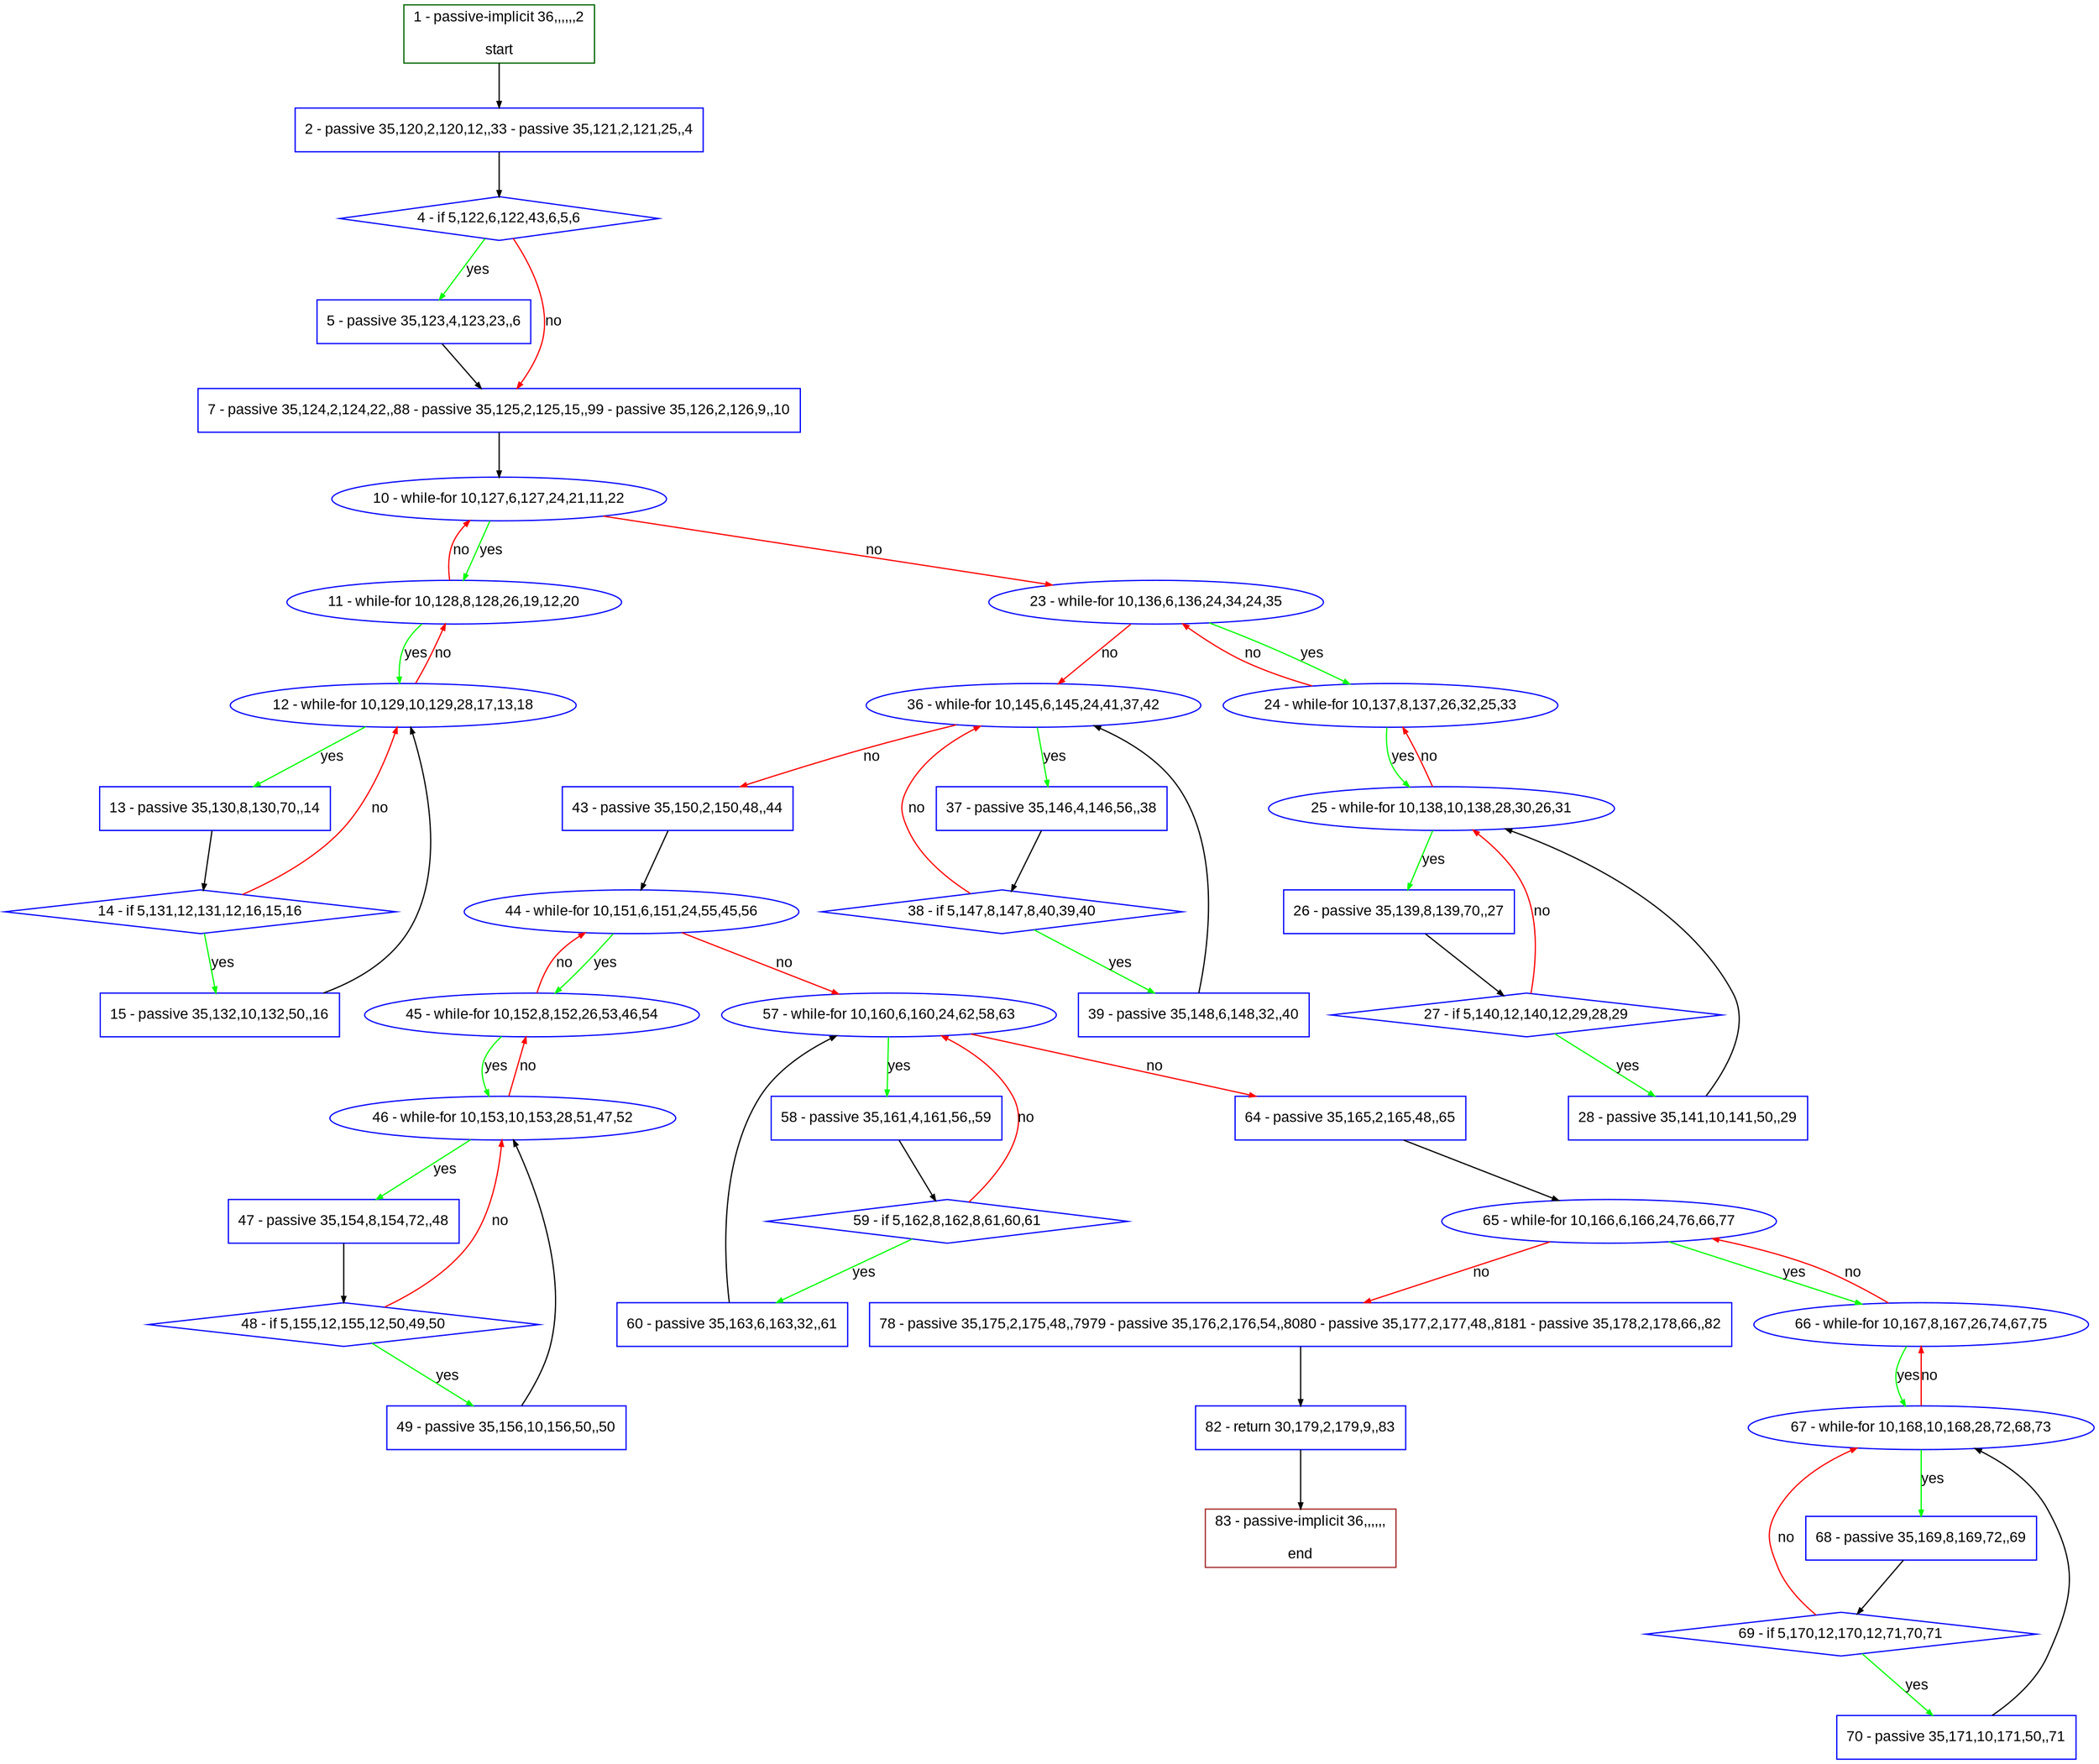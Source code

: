 digraph "" {
  graph [pack="true", label="", fontsize="12", packmode="clust", fontname="Arial", fillcolor="#FFFFCC", bgcolor="white", style="rounded,filled", compound="true"];
  node [node_initialized="no", label="", color="grey", fontsize="12", fillcolor="white", fontname="Arial", style="filled", shape="rectangle", compound="true", fixedsize="false"];
  edge [fontcolor="black", arrowhead="normal", arrowtail="none", arrowsize="0.5", ltail="", label="", color="black", fontsize="12", lhead="", fontname="Arial", dir="forward", compound="true"];
  __N1 [label="2 - passive 35,120,2,120,12,,33 - passive 35,121,2,121,25,,4", color="#0000ff", fillcolor="#ffffff", style="filled", shape="box"];
  __N2 [label="1 - passive-implicit 36,,,,,,2\n\nstart", color="#006400", fillcolor="#ffffff", style="filled", shape="box"];
  __N3 [label="4 - if 5,122,6,122,43,6,5,6", color="#0000ff", fillcolor="#ffffff", style="filled", shape="diamond"];
  __N4 [label="5 - passive 35,123,4,123,23,,6", color="#0000ff", fillcolor="#ffffff", style="filled", shape="box"];
  __N5 [label="7 - passive 35,124,2,124,22,,88 - passive 35,125,2,125,15,,99 - passive 35,126,2,126,9,,10", color="#0000ff", fillcolor="#ffffff", style="filled", shape="box"];
  __N6 [label="10 - while-for 10,127,6,127,24,21,11,22", color="#0000ff", fillcolor="#ffffff", style="filled", shape="oval"];
  __N7 [label="11 - while-for 10,128,8,128,26,19,12,20", color="#0000ff", fillcolor="#ffffff", style="filled", shape="oval"];
  __N8 [label="23 - while-for 10,136,6,136,24,34,24,35", color="#0000ff", fillcolor="#ffffff", style="filled", shape="oval"];
  __N9 [label="12 - while-for 10,129,10,129,28,17,13,18", color="#0000ff", fillcolor="#ffffff", style="filled", shape="oval"];
  __N10 [label="13 - passive 35,130,8,130,70,,14", color="#0000ff", fillcolor="#ffffff", style="filled", shape="box"];
  __N11 [label="14 - if 5,131,12,131,12,16,15,16", color="#0000ff", fillcolor="#ffffff", style="filled", shape="diamond"];
  __N12 [label="15 - passive 35,132,10,132,50,,16", color="#0000ff", fillcolor="#ffffff", style="filled", shape="box"];
  __N13 [label="24 - while-for 10,137,8,137,26,32,25,33", color="#0000ff", fillcolor="#ffffff", style="filled", shape="oval"];
  __N14 [label="36 - while-for 10,145,6,145,24,41,37,42", color="#0000ff", fillcolor="#ffffff", style="filled", shape="oval"];
  __N15 [label="25 - while-for 10,138,10,138,28,30,26,31", color="#0000ff", fillcolor="#ffffff", style="filled", shape="oval"];
  __N16 [label="26 - passive 35,139,8,139,70,,27", color="#0000ff", fillcolor="#ffffff", style="filled", shape="box"];
  __N17 [label="27 - if 5,140,12,140,12,29,28,29", color="#0000ff", fillcolor="#ffffff", style="filled", shape="diamond"];
  __N18 [label="28 - passive 35,141,10,141,50,,29", color="#0000ff", fillcolor="#ffffff", style="filled", shape="box"];
  __N19 [label="37 - passive 35,146,4,146,56,,38", color="#0000ff", fillcolor="#ffffff", style="filled", shape="box"];
  __N20 [label="43 - passive 35,150,2,150,48,,44", color="#0000ff", fillcolor="#ffffff", style="filled", shape="box"];
  __N21 [label="38 - if 5,147,8,147,8,40,39,40", color="#0000ff", fillcolor="#ffffff", style="filled", shape="diamond"];
  __N22 [label="39 - passive 35,148,6,148,32,,40", color="#0000ff", fillcolor="#ffffff", style="filled", shape="box"];
  __N23 [label="44 - while-for 10,151,6,151,24,55,45,56", color="#0000ff", fillcolor="#ffffff", style="filled", shape="oval"];
  __N24 [label="45 - while-for 10,152,8,152,26,53,46,54", color="#0000ff", fillcolor="#ffffff", style="filled", shape="oval"];
  __N25 [label="57 - while-for 10,160,6,160,24,62,58,63", color="#0000ff", fillcolor="#ffffff", style="filled", shape="oval"];
  __N26 [label="46 - while-for 10,153,10,153,28,51,47,52", color="#0000ff", fillcolor="#ffffff", style="filled", shape="oval"];
  __N27 [label="47 - passive 35,154,8,154,72,,48", color="#0000ff", fillcolor="#ffffff", style="filled", shape="box"];
  __N28 [label="48 - if 5,155,12,155,12,50,49,50", color="#0000ff", fillcolor="#ffffff", style="filled", shape="diamond"];
  __N29 [label="49 - passive 35,156,10,156,50,,50", color="#0000ff", fillcolor="#ffffff", style="filled", shape="box"];
  __N30 [label="58 - passive 35,161,4,161,56,,59", color="#0000ff", fillcolor="#ffffff", style="filled", shape="box"];
  __N31 [label="64 - passive 35,165,2,165,48,,65", color="#0000ff", fillcolor="#ffffff", style="filled", shape="box"];
  __N32 [label="59 - if 5,162,8,162,8,61,60,61", color="#0000ff", fillcolor="#ffffff", style="filled", shape="diamond"];
  __N33 [label="60 - passive 35,163,6,163,32,,61", color="#0000ff", fillcolor="#ffffff", style="filled", shape="box"];
  __N34 [label="65 - while-for 10,166,6,166,24,76,66,77", color="#0000ff", fillcolor="#ffffff", style="filled", shape="oval"];
  __N35 [label="66 - while-for 10,167,8,167,26,74,67,75", color="#0000ff", fillcolor="#ffffff", style="filled", shape="oval"];
  __N36 [label="78 - passive 35,175,2,175,48,,7979 - passive 35,176,2,176,54,,8080 - passive 35,177,2,177,48,,8181 - passive 35,178,2,178,66,,82", color="#0000ff", fillcolor="#ffffff", style="filled", shape="box"];
  __N37 [label="67 - while-for 10,168,10,168,28,72,68,73", color="#0000ff", fillcolor="#ffffff", style="filled", shape="oval"];
  __N38 [label="68 - passive 35,169,8,169,72,,69", color="#0000ff", fillcolor="#ffffff", style="filled", shape="box"];
  __N39 [label="69 - if 5,170,12,170,12,71,70,71", color="#0000ff", fillcolor="#ffffff", style="filled", shape="diamond"];
  __N40 [label="70 - passive 35,171,10,171,50,,71", color="#0000ff", fillcolor="#ffffff", style="filled", shape="box"];
  __N41 [label="82 - return 30,179,2,179,9,,83", color="#0000ff", fillcolor="#ffffff", style="filled", shape="box"];
  __N42 [label="83 - passive-implicit 36,,,,,,\n\nend", color="#a52a2a", fillcolor="#ffffff", style="filled", shape="box"];
  __N2 -> __N1 [arrowhead="normal", arrowtail="none", color="#000000", label="", dir="forward"];
  __N1 -> __N3 [arrowhead="normal", arrowtail="none", color="#000000", label="", dir="forward"];
  __N3 -> __N4 [arrowhead="normal", arrowtail="none", color="#00ff00", label="yes", dir="forward"];
  __N3 -> __N5 [arrowhead="normal", arrowtail="none", color="#ff0000", label="no", dir="forward"];
  __N4 -> __N5 [arrowhead="normal", arrowtail="none", color="#000000", label="", dir="forward"];
  __N5 -> __N6 [arrowhead="normal", arrowtail="none", color="#000000", label="", dir="forward"];
  __N6 -> __N7 [arrowhead="normal", arrowtail="none", color="#00ff00", label="yes", dir="forward"];
  __N7 -> __N6 [arrowhead="normal", arrowtail="none", color="#ff0000", label="no", dir="forward"];
  __N6 -> __N8 [arrowhead="normal", arrowtail="none", color="#ff0000", label="no", dir="forward"];
  __N7 -> __N9 [arrowhead="normal", arrowtail="none", color="#00ff00", label="yes", dir="forward"];
  __N9 -> __N7 [arrowhead="normal", arrowtail="none", color="#ff0000", label="no", dir="forward"];
  __N9 -> __N10 [arrowhead="normal", arrowtail="none", color="#00ff00", label="yes", dir="forward"];
  __N10 -> __N11 [arrowhead="normal", arrowtail="none", color="#000000", label="", dir="forward"];
  __N11 -> __N9 [arrowhead="normal", arrowtail="none", color="#ff0000", label="no", dir="forward"];
  __N11 -> __N12 [arrowhead="normal", arrowtail="none", color="#00ff00", label="yes", dir="forward"];
  __N12 -> __N9 [arrowhead="normal", arrowtail="none", color="#000000", label="", dir="forward"];
  __N8 -> __N13 [arrowhead="normal", arrowtail="none", color="#00ff00", label="yes", dir="forward"];
  __N13 -> __N8 [arrowhead="normal", arrowtail="none", color="#ff0000", label="no", dir="forward"];
  __N8 -> __N14 [arrowhead="normal", arrowtail="none", color="#ff0000", label="no", dir="forward"];
  __N13 -> __N15 [arrowhead="normal", arrowtail="none", color="#00ff00", label="yes", dir="forward"];
  __N15 -> __N13 [arrowhead="normal", arrowtail="none", color="#ff0000", label="no", dir="forward"];
  __N15 -> __N16 [arrowhead="normal", arrowtail="none", color="#00ff00", label="yes", dir="forward"];
  __N16 -> __N17 [arrowhead="normal", arrowtail="none", color="#000000", label="", dir="forward"];
  __N17 -> __N15 [arrowhead="normal", arrowtail="none", color="#ff0000", label="no", dir="forward"];
  __N17 -> __N18 [arrowhead="normal", arrowtail="none", color="#00ff00", label="yes", dir="forward"];
  __N18 -> __N15 [arrowhead="normal", arrowtail="none", color="#000000", label="", dir="forward"];
  __N14 -> __N19 [arrowhead="normal", arrowtail="none", color="#00ff00", label="yes", dir="forward"];
  __N14 -> __N20 [arrowhead="normal", arrowtail="none", color="#ff0000", label="no", dir="forward"];
  __N19 -> __N21 [arrowhead="normal", arrowtail="none", color="#000000", label="", dir="forward"];
  __N21 -> __N14 [arrowhead="normal", arrowtail="none", color="#ff0000", label="no", dir="forward"];
  __N21 -> __N22 [arrowhead="normal", arrowtail="none", color="#00ff00", label="yes", dir="forward"];
  __N22 -> __N14 [arrowhead="normal", arrowtail="none", color="#000000", label="", dir="forward"];
  __N20 -> __N23 [arrowhead="normal", arrowtail="none", color="#000000", label="", dir="forward"];
  __N23 -> __N24 [arrowhead="normal", arrowtail="none", color="#00ff00", label="yes", dir="forward"];
  __N24 -> __N23 [arrowhead="normal", arrowtail="none", color="#ff0000", label="no", dir="forward"];
  __N23 -> __N25 [arrowhead="normal", arrowtail="none", color="#ff0000", label="no", dir="forward"];
  __N24 -> __N26 [arrowhead="normal", arrowtail="none", color="#00ff00", label="yes", dir="forward"];
  __N26 -> __N24 [arrowhead="normal", arrowtail="none", color="#ff0000", label="no", dir="forward"];
  __N26 -> __N27 [arrowhead="normal", arrowtail="none", color="#00ff00", label="yes", dir="forward"];
  __N27 -> __N28 [arrowhead="normal", arrowtail="none", color="#000000", label="", dir="forward"];
  __N28 -> __N26 [arrowhead="normal", arrowtail="none", color="#ff0000", label="no", dir="forward"];
  __N28 -> __N29 [arrowhead="normal", arrowtail="none", color="#00ff00", label="yes", dir="forward"];
  __N29 -> __N26 [arrowhead="normal", arrowtail="none", color="#000000", label="", dir="forward"];
  __N25 -> __N30 [arrowhead="normal", arrowtail="none", color="#00ff00", label="yes", dir="forward"];
  __N25 -> __N31 [arrowhead="normal", arrowtail="none", color="#ff0000", label="no", dir="forward"];
  __N30 -> __N32 [arrowhead="normal", arrowtail="none", color="#000000", label="", dir="forward"];
  __N32 -> __N25 [arrowhead="normal", arrowtail="none", color="#ff0000", label="no", dir="forward"];
  __N32 -> __N33 [arrowhead="normal", arrowtail="none", color="#00ff00", label="yes", dir="forward"];
  __N33 -> __N25 [arrowhead="normal", arrowtail="none", color="#000000", label="", dir="forward"];
  __N31 -> __N34 [arrowhead="normal", arrowtail="none", color="#000000", label="", dir="forward"];
  __N34 -> __N35 [arrowhead="normal", arrowtail="none", color="#00ff00", label="yes", dir="forward"];
  __N35 -> __N34 [arrowhead="normal", arrowtail="none", color="#ff0000", label="no", dir="forward"];
  __N34 -> __N36 [arrowhead="normal", arrowtail="none", color="#ff0000", label="no", dir="forward"];
  __N35 -> __N37 [arrowhead="normal", arrowtail="none", color="#00ff00", label="yes", dir="forward"];
  __N37 -> __N35 [arrowhead="normal", arrowtail="none", color="#ff0000", label="no", dir="forward"];
  __N37 -> __N38 [arrowhead="normal", arrowtail="none", color="#00ff00", label="yes", dir="forward"];
  __N38 -> __N39 [arrowhead="normal", arrowtail="none", color="#000000", label="", dir="forward"];
  __N39 -> __N37 [arrowhead="normal", arrowtail="none", color="#ff0000", label="no", dir="forward"];
  __N39 -> __N40 [arrowhead="normal", arrowtail="none", color="#00ff00", label="yes", dir="forward"];
  __N40 -> __N37 [arrowhead="normal", arrowtail="none", color="#000000", label="", dir="forward"];
  __N36 -> __N41 [arrowhead="normal", arrowtail="none", color="#000000", label="", dir="forward"];
  __N41 -> __N42 [arrowhead="normal", arrowtail="none", color="#000000", label="", dir="forward"];
}
